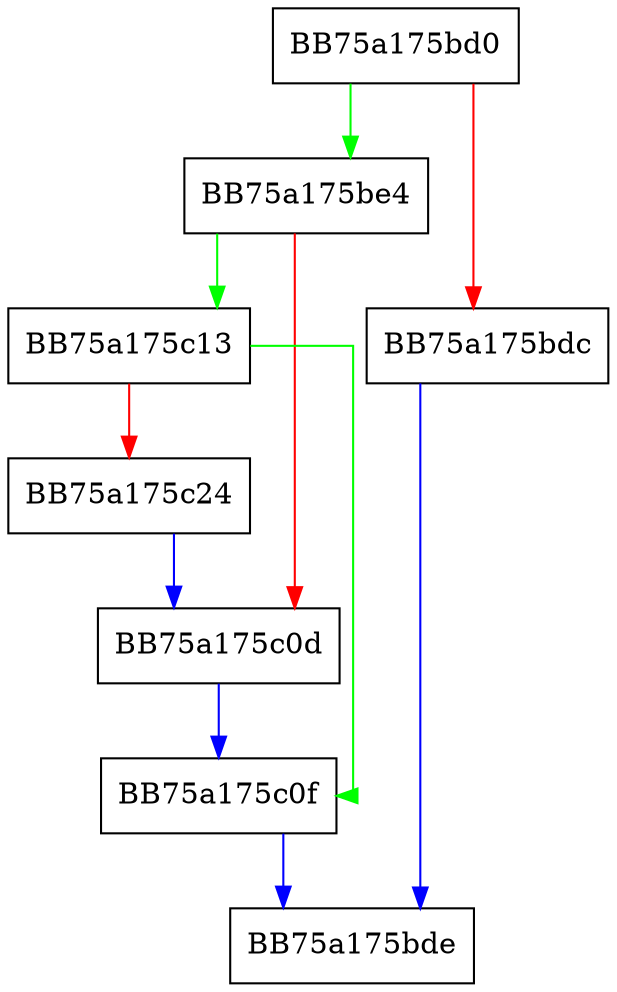 digraph numIsNaN {
  node [shape="box"];
  graph [splines=ortho];
  BB75a175bd0 -> BB75a175be4 [color="green"];
  BB75a175bd0 -> BB75a175bdc [color="red"];
  BB75a175bdc -> BB75a175bde [color="blue"];
  BB75a175be4 -> BB75a175c13 [color="green"];
  BB75a175be4 -> BB75a175c0d [color="red"];
  BB75a175c0d -> BB75a175c0f [color="blue"];
  BB75a175c0f -> BB75a175bde [color="blue"];
  BB75a175c13 -> BB75a175c0f [color="green"];
  BB75a175c13 -> BB75a175c24 [color="red"];
  BB75a175c24 -> BB75a175c0d [color="blue"];
}